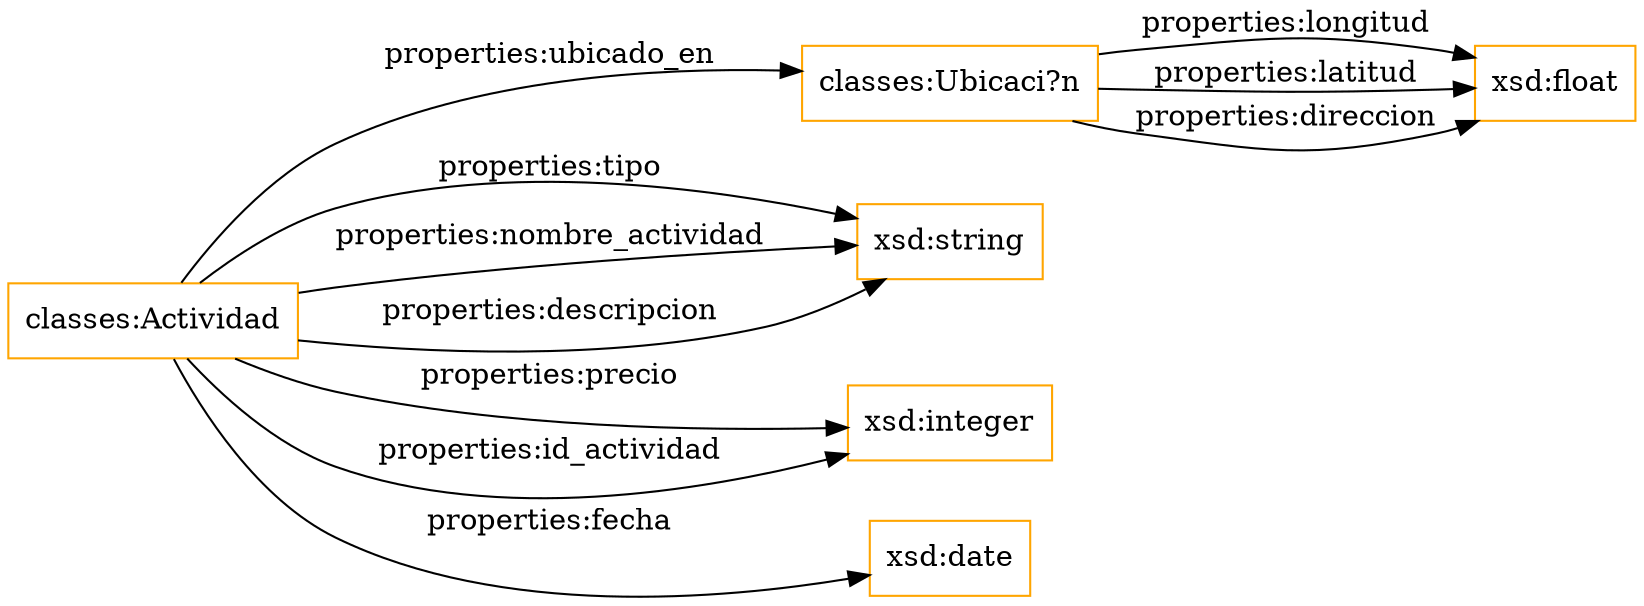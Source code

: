 digraph ar2dtool_diagram { 
rankdir=LR;
size="1501"
node [shape = rectangle, color="orange"]; "classes:Ubicaci?n" "classes:Actividad" ; /*classes style*/
	"classes:Actividad" -> "xsd:string" [ label = "properties:tipo" ];
	"classes:Actividad" -> "xsd:string" [ label = "properties:nombre_actividad" ];
	"classes:Actividad" -> "xsd:string" [ label = "properties:descripcion" ];
	"classes:Actividad" -> "classes:Ubicaci?n" [ label = "properties:ubicado_en" ];
	"classes:Ubicaci?n" -> "xsd:float" [ label = "properties:longitud" ];
	"classes:Actividad" -> "xsd:integer" [ label = "properties:precio" ];
	"classes:Ubicaci?n" -> "xsd:float" [ label = "properties:latitud" ];
	"classes:Actividad" -> "xsd:date" [ label = "properties:fecha" ];
	"classes:Actividad" -> "xsd:integer" [ label = "properties:id_actividad" ];
	"classes:Ubicaci?n" -> "xsd:float" [ label = "properties:direccion" ];

}
